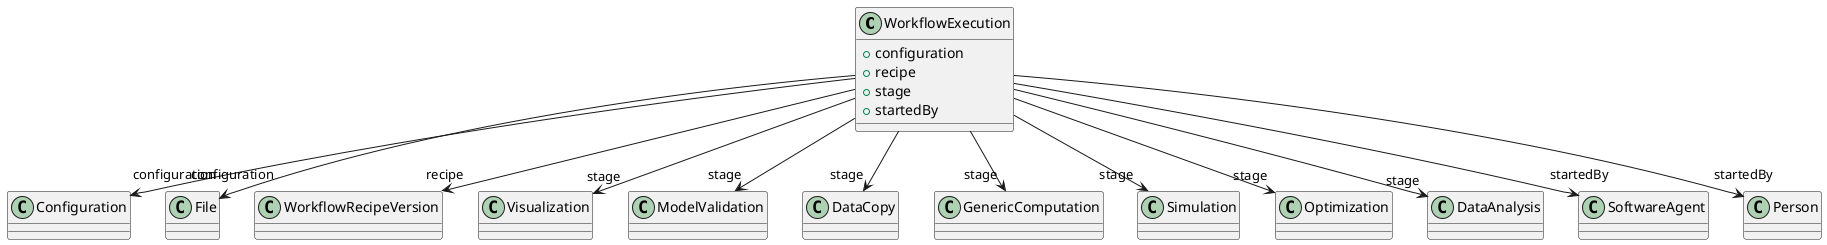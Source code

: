 @startuml
class WorkflowExecution {
+configuration
+recipe
+stage
+startedBy

}
WorkflowExecution -d-> "configuration" Configuration
WorkflowExecution -d-> "configuration" File
WorkflowExecution -d-> "recipe" WorkflowRecipeVersion
WorkflowExecution -d-> "stage" Visualization
WorkflowExecution -d-> "stage" ModelValidation
WorkflowExecution -d-> "stage" DataCopy
WorkflowExecution -d-> "stage" GenericComputation
WorkflowExecution -d-> "stage" Simulation
WorkflowExecution -d-> "stage" Optimization
WorkflowExecution -d-> "stage" DataAnalysis
WorkflowExecution -d-> "startedBy" SoftwareAgent
WorkflowExecution -d-> "startedBy" Person

@enduml